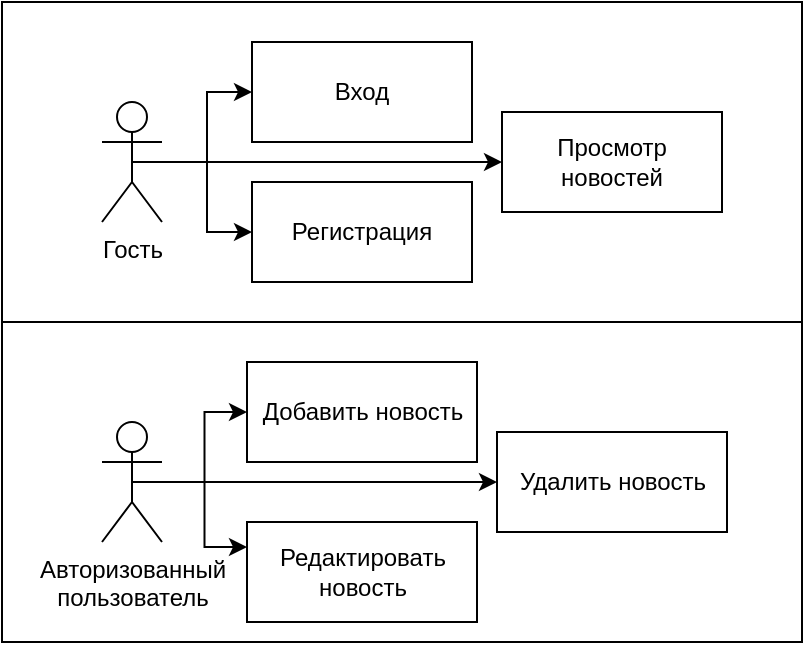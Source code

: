 <mxfile version="25.0.2">
  <diagram name="Page-1" id="13e1069c-82ec-6db2-03f1-153e76fe0fe0">
    <mxGraphModel dx="1038" dy="615" grid="1" gridSize="10" guides="1" tooltips="1" connect="1" arrows="1" fold="1" page="1" pageScale="1" pageWidth="1100" pageHeight="850" background="none" math="0" shadow="0">
      <root>
        <mxCell id="0" />
        <mxCell id="1" parent="0" />
        <mxCell id="yz5PM-ehlpjcGa94JdRu-10" value="" style="rounded=0;whiteSpace=wrap;html=1;" vertex="1" parent="1">
          <mxGeometry x="390" y="220" width="400" height="160" as="geometry" />
        </mxCell>
        <mxCell id="yz5PM-ehlpjcGa94JdRu-11" value="" style="rounded=0;whiteSpace=wrap;html=1;" vertex="1" parent="1">
          <mxGeometry x="390" y="380" width="400" height="160" as="geometry" />
        </mxCell>
        <mxCell id="yz5PM-ehlpjcGa94JdRu-13" style="edgeStyle=orthogonalEdgeStyle;rounded=0;orthogonalLoop=1;jettySize=auto;html=1;exitX=0.5;exitY=0.5;exitDx=0;exitDy=0;exitPerimeter=0;" edge="1" parent="1" source="yz5PM-ehlpjcGa94JdRu-1" target="yz5PM-ehlpjcGa94JdRu-4">
          <mxGeometry relative="1" as="geometry" />
        </mxCell>
        <mxCell id="yz5PM-ehlpjcGa94JdRu-14" style="edgeStyle=orthogonalEdgeStyle;rounded=0;orthogonalLoop=1;jettySize=auto;html=1;exitX=0.5;exitY=0.5;exitDx=0;exitDy=0;exitPerimeter=0;" edge="1" parent="1" source="yz5PM-ehlpjcGa94JdRu-1" target="yz5PM-ehlpjcGa94JdRu-3">
          <mxGeometry relative="1" as="geometry" />
        </mxCell>
        <mxCell id="yz5PM-ehlpjcGa94JdRu-15" style="edgeStyle=orthogonalEdgeStyle;rounded=0;orthogonalLoop=1;jettySize=auto;html=1;exitX=0.5;exitY=0.5;exitDx=0;exitDy=0;exitPerimeter=0;entryX=0;entryY=0.5;entryDx=0;entryDy=0;" edge="1" parent="1" source="yz5PM-ehlpjcGa94JdRu-1" target="yz5PM-ehlpjcGa94JdRu-12">
          <mxGeometry relative="1" as="geometry" />
        </mxCell>
        <mxCell id="yz5PM-ehlpjcGa94JdRu-1" value="&lt;div&gt;Гость&lt;/div&gt;" style="shape=umlActor;verticalLabelPosition=bottom;verticalAlign=top;html=1;outlineConnect=0;" vertex="1" parent="1">
          <mxGeometry x="440" y="270" width="30" height="60" as="geometry" />
        </mxCell>
        <mxCell id="yz5PM-ehlpjcGa94JdRu-19" style="edgeStyle=orthogonalEdgeStyle;rounded=0;orthogonalLoop=1;jettySize=auto;html=1;exitX=0.5;exitY=0.5;exitDx=0;exitDy=0;exitPerimeter=0;entryX=0;entryY=0.5;entryDx=0;entryDy=0;" edge="1" parent="1" source="yz5PM-ehlpjcGa94JdRu-6" target="yz5PM-ehlpjcGa94JdRu-16">
          <mxGeometry relative="1" as="geometry" />
        </mxCell>
        <mxCell id="yz5PM-ehlpjcGa94JdRu-20" style="edgeStyle=orthogonalEdgeStyle;rounded=0;orthogonalLoop=1;jettySize=auto;html=1;exitX=0.5;exitY=0.5;exitDx=0;exitDy=0;exitPerimeter=0;entryX=0;entryY=0.25;entryDx=0;entryDy=0;" edge="1" parent="1" source="yz5PM-ehlpjcGa94JdRu-6" target="yz5PM-ehlpjcGa94JdRu-17">
          <mxGeometry relative="1" as="geometry" />
        </mxCell>
        <mxCell id="yz5PM-ehlpjcGa94JdRu-21" style="edgeStyle=orthogonalEdgeStyle;rounded=0;orthogonalLoop=1;jettySize=auto;html=1;exitX=0.5;exitY=0.5;exitDx=0;exitDy=0;exitPerimeter=0;entryX=0;entryY=0.5;entryDx=0;entryDy=0;" edge="1" parent="1" source="yz5PM-ehlpjcGa94JdRu-6" target="yz5PM-ehlpjcGa94JdRu-18">
          <mxGeometry relative="1" as="geometry" />
        </mxCell>
        <mxCell id="yz5PM-ehlpjcGa94JdRu-6" value="Авторизованный&lt;div&gt;пользователь&lt;/div&gt;" style="shape=umlActor;verticalLabelPosition=bottom;verticalAlign=top;html=1;outlineConnect=0;" vertex="1" parent="1">
          <mxGeometry x="440" y="430" width="30" height="60" as="geometry" />
        </mxCell>
        <mxCell id="yz5PM-ehlpjcGa94JdRu-3" value="Регистрация" style="rounded=0;whiteSpace=wrap;html=1;" vertex="1" parent="1">
          <mxGeometry x="515" y="310" width="110" height="50" as="geometry" />
        </mxCell>
        <mxCell id="yz5PM-ehlpjcGa94JdRu-4" value="Вход" style="rounded=0;whiteSpace=wrap;html=1;" vertex="1" parent="1">
          <mxGeometry x="515" y="240" width="110" height="50" as="geometry" />
        </mxCell>
        <mxCell id="yz5PM-ehlpjcGa94JdRu-12" value="Просмотр новостей" style="rounded=0;whiteSpace=wrap;html=1;" vertex="1" parent="1">
          <mxGeometry x="640" y="275" width="110" height="50" as="geometry" />
        </mxCell>
        <mxCell id="yz5PM-ehlpjcGa94JdRu-16" value="Добавить новость" style="rounded=0;whiteSpace=wrap;html=1;" vertex="1" parent="1">
          <mxGeometry x="512.5" y="400" width="115" height="50" as="geometry" />
        </mxCell>
        <mxCell id="yz5PM-ehlpjcGa94JdRu-17" value="Редактировать новость" style="rounded=0;whiteSpace=wrap;html=1;" vertex="1" parent="1">
          <mxGeometry x="512.5" y="480" width="115" height="50" as="geometry" />
        </mxCell>
        <mxCell id="yz5PM-ehlpjcGa94JdRu-18" value="Удалить новость" style="rounded=0;whiteSpace=wrap;html=1;" vertex="1" parent="1">
          <mxGeometry x="637.5" y="435" width="115" height="50" as="geometry" />
        </mxCell>
      </root>
    </mxGraphModel>
  </diagram>
</mxfile>
